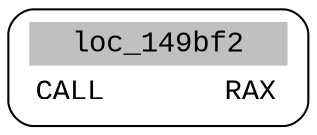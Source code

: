 digraph asm_graph {
1941 [
shape="Mrecord" fontname="Courier New"label =<<table border="0" cellborder="0" cellpadding="3"><tr><td align="center" colspan="2" bgcolor="grey">loc_149bf2</td></tr><tr><td align="left">CALL       RAX</td></tr></table>> ];
}